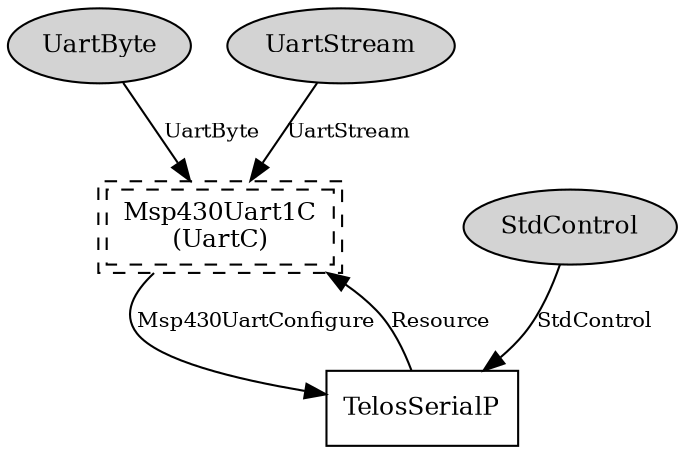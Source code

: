 digraph "tos.platforms.telosa.PlatformSerialC" {
  n0x7fcf8f9cad50 [shape=ellipse, style=filled, label="UartByte", fontsize=12];
  "PlatformSerialC.UartC" [fontsize=12, shape=box,peripheries=2, style=dashed, label="Msp430Uart1C\n(UartC)", URL="../chtml/tos.chips.msp430.usart.Msp430Uart1C.html"];
  n0x7fcf8f9cf890 [shape=ellipse, style=filled, label="UartStream", fontsize=12];
  "PlatformSerialC.UartC" [fontsize=12, shape=box,peripheries=2, style=dashed, label="Msp430Uart1C\n(UartC)", URL="../chtml/tos.chips.msp430.usart.Msp430Uart1C.html"];
  n0x7fcf8f9cf080 [shape=ellipse, style=filled, label="StdControl", fontsize=12];
  "TelosSerialP" [fontsize=12, shape=box, URL="../chtml/tos.platforms.telosa.TelosSerialP.html"];
  "PlatformSerialC.UartC" [fontsize=12, shape=box,peripheries=2, style=dashed, label="Msp430Uart1C\n(UartC)", URL="../chtml/tos.chips.msp430.usart.Msp430Uart1C.html"];
  "TelosSerialP" [fontsize=12, shape=box, URL="../chtml/tos.platforms.telosa.TelosSerialP.html"];
  "TelosSerialP" [fontsize=12, shape=box, URL="../chtml/tos.platforms.telosa.TelosSerialP.html"];
  "PlatformSerialC.UartC" [fontsize=12, shape=box,peripheries=2, style=dashed, label="Msp430Uart1C\n(UartC)", URL="../chtml/tos.chips.msp430.usart.Msp430Uart1C.html"];
  "n0x7fcf8f9cad50" -> "PlatformSerialC.UartC" [label="UartByte", URL="../ihtml/tos.interfaces.UartByte.html", fontsize=10];
  "n0x7fcf8f9cf890" -> "PlatformSerialC.UartC" [label="UartStream", URL="../ihtml/tos.interfaces.UartStream.html", fontsize=10];
  "n0x7fcf8f9cf080" -> "TelosSerialP" [label="StdControl", URL="../ihtml/tos.interfaces.StdControl.html", fontsize=10];
  "PlatformSerialC.UartC" -> "TelosSerialP" [label="Msp430UartConfigure", URL="../ihtml/tos.chips.msp430.usart.Msp430UartConfigure.html", fontsize=10];
  "TelosSerialP" -> "PlatformSerialC.UartC" [label="Resource", URL="../ihtml/tos.interfaces.Resource.html", fontsize=10];
}
